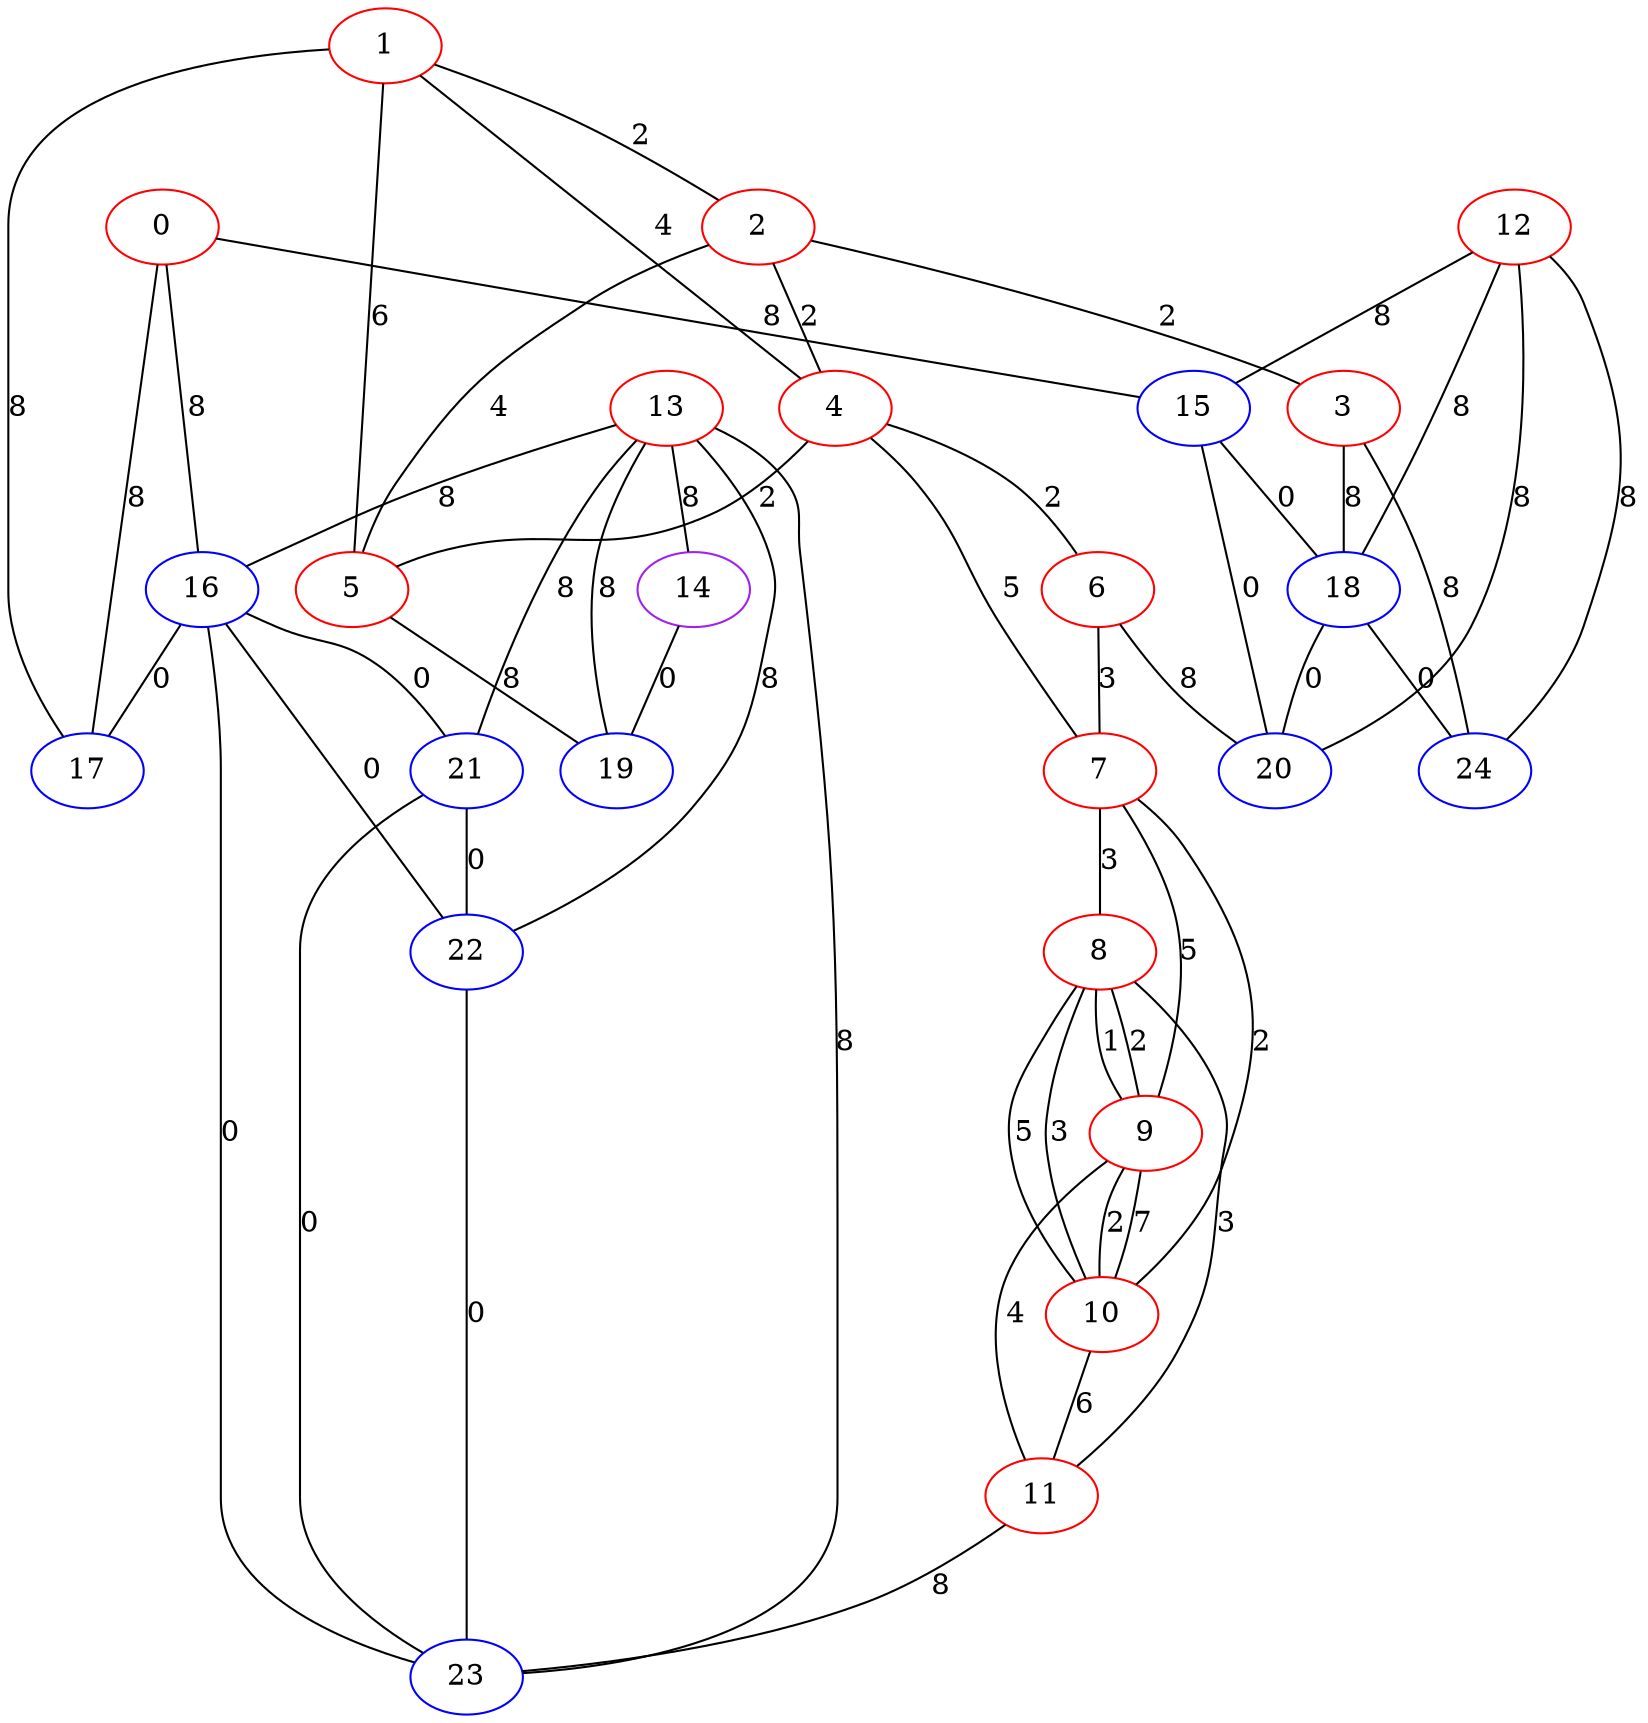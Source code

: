 graph "" {
0 [color=red, weight=1];
1 [color=red, weight=1];
2 [color=red, weight=1];
3 [color=red, weight=1];
4 [color=red, weight=1];
5 [color=red, weight=1];
6 [color=red, weight=1];
7 [color=red, weight=1];
8 [color=red, weight=1];
9 [color=red, weight=1];
10 [color=red, weight=1];
11 [color=red, weight=1];
12 [color=red, weight=1];
13 [color=red, weight=1];
14 [color=purple, weight=4];
15 [color=blue, weight=3];
16 [color=blue, weight=3];
17 [color=blue, weight=3];
18 [color=blue, weight=3];
19 [color=blue, weight=3];
20 [color=blue, weight=3];
21 [color=blue, weight=3];
22 [color=blue, weight=3];
23 [color=blue, weight=3];
24 [color=blue, weight=3];
0 -- 16  [key=0, label=8];
0 -- 17  [key=0, label=8];
0 -- 15  [key=0, label=8];
1 -- 17  [key=0, label=8];
1 -- 2  [key=0, label=2];
1 -- 4  [key=0, label=4];
1 -- 5  [key=0, label=6];
2 -- 3  [key=0, label=2];
2 -- 4  [key=0, label=2];
2 -- 5  [key=0, label=4];
3 -- 24  [key=0, label=8];
3 -- 18  [key=0, label=8];
4 -- 5  [key=0, label=2];
4 -- 6  [key=0, label=2];
4 -- 7  [key=0, label=5];
5 -- 19  [key=0, label=8];
6 -- 20  [key=0, label=8];
6 -- 7  [key=0, label=3];
7 -- 8  [key=0, label=3];
7 -- 9  [key=0, label=5];
7 -- 10  [key=0, label=2];
8 -- 9  [key=0, label=1];
8 -- 9  [key=1, label=2];
8 -- 10  [key=0, label=3];
8 -- 10  [key=1, label=5];
8 -- 11  [key=0, label=3];
9 -- 10  [key=0, label=2];
9 -- 10  [key=1, label=7];
9 -- 11  [key=0, label=4];
10 -- 11  [key=0, label=6];
11 -- 23  [key=0, label=8];
12 -- 24  [key=0, label=8];
12 -- 18  [key=0, label=8];
12 -- 20  [key=0, label=8];
12 -- 15  [key=0, label=8];
13 -- 14  [key=0, label=8];
13 -- 16  [key=0, label=8];
13 -- 19  [key=0, label=8];
13 -- 21  [key=0, label=8];
13 -- 22  [key=0, label=8];
13 -- 23  [key=0, label=8];
14 -- 19  [key=0, label=0];
15 -- 18  [key=0, label=0];
15 -- 20  [key=0, label=0];
16 -- 17  [key=0, label=0];
16 -- 21  [key=0, label=0];
16 -- 22  [key=0, label=0];
16 -- 23  [key=0, label=0];
18 -- 24  [key=0, label=0];
18 -- 20  [key=0, label=0];
21 -- 22  [key=0, label=0];
21 -- 23  [key=0, label=0];
22 -- 23  [key=0, label=0];
}
